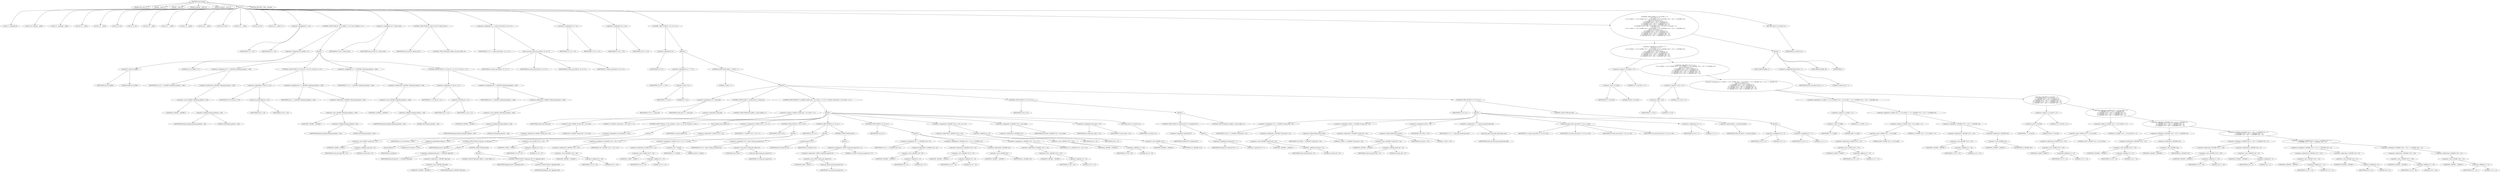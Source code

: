 digraph cache_insert {  
"1000116" [label = "(METHOD,cache_insert)" ]
"1000117" [label = "(PARAM,const char *a1)" ]
"1000118" [label = "(PARAM,__int64 a2)" ]
"1000119" [label = "(PARAM,__int64 a3)" ]
"1000120" [label = "(PARAM,unsigned __int64 a4)" ]
"1000121" [label = "(PARAM,unsigned __int16 a5)" ]
"1000122" [label = "(BLOCK,,)" ]
"1000123" [label = "(LOCAL,v7: unsigned int)" ]
"1000124" [label = "(LOCAL,v10: unsigned __int64)" ]
"1000125" [label = "(LOCAL,v11: unsigned __int64)" ]
"1000126" [label = "(LOCAL,v12: __int64)" ]
"1000127" [label = "(LOCAL,v13: __int64)" ]
"1000128" [label = "(LOCAL,v14: int)" ]
"1000129" [label = "(LOCAL,v15: int)" ]
"1000130" [label = "(LOCAL,v16: __int64)" ]
"1000131" [label = "(LOCAL,v17: __int64)" ]
"1000132" [label = "(LOCAL,v18: __int64)" ]
"1000133" [label = "(LOCAL,v19: __int64)" ]
"1000134" [label = "(LOCAL,v20: char *)" ]
"1000135" [label = "(LOCAL,v21: __int64)" ]
"1000136" [label = "(LOCAL,v23: int)" ]
"1000137" [label = "(LOCAL,v24: __int64 [ 2 ])" ]
"1000138" [label = "(<operator>.assignment,v7 = a5)" ]
"1000139" [label = "(IDENTIFIER,v7,v7 = a5)" ]
"1000140" [label = "(IDENTIFIER,a5,v7 = a5)" ]
"1000141" [label = "(CONTROL_STRUCTURE,if ( (a5 & 0x980) != 0 ),if ( (a5 & 0x980) != 0 ))" ]
"1000142" [label = "(<operator>.notEquals,(a5 & 0x980) != 0)" ]
"1000143" [label = "(<operator>.and,a5 & 0x980)" ]
"1000144" [label = "(IDENTIFIER,a5,a5 & 0x980)" ]
"1000145" [label = "(LITERAL,0x980,a5 & 0x980)" ]
"1000146" [label = "(LITERAL,0,(a5 & 0x980) != 0)" ]
"1000147" [label = "(BLOCK,,)" ]
"1000148" [label = "(<operator>.assignment,v10 = *(_QWORD *)(dnsmasq_daemon + 456))" ]
"1000149" [label = "(IDENTIFIER,v10,v10 = *(_QWORD *)(dnsmasq_daemon + 456))" ]
"1000150" [label = "(<operator>.indirection,*(_QWORD *)(dnsmasq_daemon + 456))" ]
"1000151" [label = "(<operator>.cast,(_QWORD *)(dnsmasq_daemon + 456))" ]
"1000152" [label = "(UNKNOWN,_QWORD *,_QWORD *)" ]
"1000153" [label = "(<operator>.addition,dnsmasq_daemon + 456)" ]
"1000154" [label = "(IDENTIFIER,dnsmasq_daemon,dnsmasq_daemon + 456)" ]
"1000155" [label = "(LITERAL,456,dnsmasq_daemon + 456)" ]
"1000156" [label = "(CONTROL_STRUCTURE,if ( v10 && a4 > v10 ),if ( v10 && a4 > v10 ))" ]
"1000157" [label = "(<operator>.logicalAnd,v10 && a4 > v10)" ]
"1000158" [label = "(IDENTIFIER,v10,v10 && a4 > v10)" ]
"1000159" [label = "(<operator>.greaterThan,a4 > v10)" ]
"1000160" [label = "(IDENTIFIER,a4,a4 > v10)" ]
"1000161" [label = "(IDENTIFIER,v10,a4 > v10)" ]
"1000162" [label = "(<operator>.assignment,a4 = *(_QWORD *)(dnsmasq_daemon + 456))" ]
"1000163" [label = "(IDENTIFIER,a4,a4 = *(_QWORD *)(dnsmasq_daemon + 456))" ]
"1000164" [label = "(<operator>.indirection,*(_QWORD *)(dnsmasq_daemon + 456))" ]
"1000165" [label = "(<operator>.cast,(_QWORD *)(dnsmasq_daemon + 456))" ]
"1000166" [label = "(UNKNOWN,_QWORD *,_QWORD *)" ]
"1000167" [label = "(<operator>.addition,dnsmasq_daemon + 456)" ]
"1000168" [label = "(IDENTIFIER,dnsmasq_daemon,dnsmasq_daemon + 456)" ]
"1000169" [label = "(LITERAL,456,dnsmasq_daemon + 456)" ]
"1000170" [label = "(<operator>.assignment,v11 = *(_QWORD *)(dnsmasq_daemon + 448))" ]
"1000171" [label = "(IDENTIFIER,v11,v11 = *(_QWORD *)(dnsmasq_daemon + 448))" ]
"1000172" [label = "(<operator>.indirection,*(_QWORD *)(dnsmasq_daemon + 448))" ]
"1000173" [label = "(<operator>.cast,(_QWORD *)(dnsmasq_daemon + 448))" ]
"1000174" [label = "(UNKNOWN,_QWORD *,_QWORD *)" ]
"1000175" [label = "(<operator>.addition,dnsmasq_daemon + 448)" ]
"1000176" [label = "(IDENTIFIER,dnsmasq_daemon,dnsmasq_daemon + 448)" ]
"1000177" [label = "(LITERAL,448,dnsmasq_daemon + 448)" ]
"1000178" [label = "(CONTROL_STRUCTURE,if ( v11 && a4 < v11 ),if ( v11 && a4 < v11 ))" ]
"1000179" [label = "(<operator>.logicalAnd,v11 && a4 < v11)" ]
"1000180" [label = "(IDENTIFIER,v11,v11 && a4 < v11)" ]
"1000181" [label = "(<operator>.lessThan,a4 < v11)" ]
"1000182" [label = "(IDENTIFIER,a4,a4 < v11)" ]
"1000183" [label = "(IDENTIFIER,v11,a4 < v11)" ]
"1000184" [label = "(<operator>.assignment,a4 = *(_QWORD *)(dnsmasq_daemon + 448))" ]
"1000185" [label = "(IDENTIFIER,a4,a4 = *(_QWORD *)(dnsmasq_daemon + 448))" ]
"1000186" [label = "(<operator>.indirection,*(_QWORD *)(dnsmasq_daemon + 448))" ]
"1000187" [label = "(<operator>.cast,(_QWORD *)(dnsmasq_daemon + 448))" ]
"1000188" [label = "(UNKNOWN,_QWORD *,_QWORD *)" ]
"1000189" [label = "(<operator>.addition,dnsmasq_daemon + 448)" ]
"1000190" [label = "(IDENTIFIER,dnsmasq_daemon,dnsmasq_daemon + 448)" ]
"1000191" [label = "(LITERAL,448,dnsmasq_daemon + 448)" ]
"1000192" [label = "(<operator>.assignment,v23 = insert_error)" ]
"1000193" [label = "(IDENTIFIER,v23,v23 = insert_error)" ]
"1000194" [label = "(IDENTIFIER,insert_error,v23 = insert_error)" ]
"1000195" [label = "(CONTROL_STRUCTURE,if ( insert_error ),if ( insert_error ))" ]
"1000196" [label = "(IDENTIFIER,insert_error,if ( insert_error ))" ]
"1000197" [label = "(CONTROL_STRUCTURE,goto LABEL_28;,goto LABEL_28;)" ]
"1000198" [label = "(<operator>.assignment,v12 = cache_scan_free(a1, a2, a3, v7))" ]
"1000199" [label = "(IDENTIFIER,v12,v12 = cache_scan_free(a1, a2, a3, v7))" ]
"1000200" [label = "(cache_scan_free,cache_scan_free(a1, a2, a3, v7))" ]
"1000201" [label = "(IDENTIFIER,a1,cache_scan_free(a1, a2, a3, v7))" ]
"1000202" [label = "(IDENTIFIER,a2,cache_scan_free(a1, a2, a3, v7))" ]
"1000203" [label = "(IDENTIFIER,a3,cache_scan_free(a1, a2, a3, v7))" ]
"1000204" [label = "(IDENTIFIER,v7,cache_scan_free(a1, a2, a3, v7))" ]
"1000205" [label = "(<operator>.assignment,v13 = v12)" ]
"1000206" [label = "(IDENTIFIER,v13,v13 = v12)" ]
"1000207" [label = "(IDENTIFIER,v12,v13 = v12)" ]
"1000208" [label = "(<operator>.assignment,v14 = v23)" ]
"1000209" [label = "(IDENTIFIER,v14,v14 = v23)" ]
"1000210" [label = "(IDENTIFIER,v23,v14 = v23)" ]
"1000211" [label = "(CONTROL_STRUCTURE,if ( !v12 ),if ( !v12 ))" ]
"1000212" [label = "(<operator>.logicalNot,!v12)" ]
"1000213" [label = "(IDENTIFIER,v12,!v12)" ]
"1000214" [label = "(BLOCK,,)" ]
"1000215" [label = "(<operator>.assignment,v15 = v7 & 4)" ]
"1000216" [label = "(IDENTIFIER,v15,v15 = v7 & 4)" ]
"1000217" [label = "(<operator>.and,v7 & 4)" ]
"1000218" [label = "(IDENTIFIER,v7,v7 & 4)" ]
"1000219" [label = "(LITERAL,4,v7 & 4)" ]
"1000220" [label = "(CONTROL_STRUCTURE,while ( 1 ),while ( 1 ))" ]
"1000221" [label = "(LITERAL,1,while ( 1 ))" ]
"1000222" [label = "(BLOCK,,)" ]
"1000223" [label = "(<operator>.assignment,v13 = cache_tail)" ]
"1000224" [label = "(IDENTIFIER,v13,v13 = cache_tail)" ]
"1000225" [label = "(IDENTIFIER,cache_tail,v13 = cache_tail)" ]
"1000226" [label = "(CONTROL_STRUCTURE,if ( !cache_tail ),if ( !cache_tail ))" ]
"1000227" [label = "(<operator>.logicalNot,!cache_tail)" ]
"1000228" [label = "(IDENTIFIER,cache_tail,!cache_tail)" ]
"1000229" [label = "(CONTROL_STRUCTURE,goto LABEL_27;,goto LABEL_27;)" ]
"1000230" [label = "(CONTROL_STRUCTURE,if ( (*(_WORD *)(cache_tail + 52) & 0xC) == 0 ),if ( (*(_WORD *)(cache_tail + 52) & 0xC) == 0 ))" ]
"1000231" [label = "(<operator>.equals,(*(_WORD *)(cache_tail + 52) & 0xC) == 0)" ]
"1000232" [label = "(<operator>.and,*(_WORD *)(cache_tail + 52) & 0xC)" ]
"1000233" [label = "(<operator>.indirection,*(_WORD *)(cache_tail + 52))" ]
"1000234" [label = "(<operator>.cast,(_WORD *)(cache_tail + 52))" ]
"1000235" [label = "(UNKNOWN,_WORD *,_WORD *)" ]
"1000236" [label = "(<operator>.addition,cache_tail + 52)" ]
"1000237" [label = "(IDENTIFIER,cache_tail,cache_tail + 52)" ]
"1000238" [label = "(LITERAL,52,cache_tail + 52)" ]
"1000239" [label = "(LITERAL,0xC,*(_WORD *)(cache_tail + 52) & 0xC)" ]
"1000240" [label = "(LITERAL,0,(*(_WORD *)(cache_tail + 52) & 0xC) == 0)" ]
"1000241" [label = "(BLOCK,,)" ]
"1000242" [label = "(CONTROL_STRUCTURE,if ( a1 && strlen(a1) > 0x31 ),if ( a1 && strlen(a1) > 0x31 ))" ]
"1000243" [label = "(<operator>.logicalAnd,a1 && strlen(a1) > 0x31)" ]
"1000244" [label = "(IDENTIFIER,a1,a1 && strlen(a1) > 0x31)" ]
"1000245" [label = "(<operator>.greaterThan,strlen(a1) > 0x31)" ]
"1000246" [label = "(strlen,strlen(a1))" ]
"1000247" [label = "(IDENTIFIER,a1,strlen(a1))" ]
"1000248" [label = "(LITERAL,0x31,strlen(a1) > 0x31)" ]
"1000249" [label = "(BLOCK,,)" ]
"1000250" [label = "(CONTROL_STRUCTURE,if ( big_free ),if ( big_free ))" ]
"1000251" [label = "(IDENTIFIER,big_free,if ( big_free ))" ]
"1000252" [label = "(BLOCK,,)" ]
"1000253" [label = "(<operator>.assignment,big_free = *(_QWORD *)big_free)" ]
"1000254" [label = "(IDENTIFIER,big_free,big_free = *(_QWORD *)big_free)" ]
"1000255" [label = "(<operator>.indirection,*(_QWORD *)big_free)" ]
"1000256" [label = "(<operator>.cast,(_QWORD *)big_free)" ]
"1000257" [label = "(UNKNOWN,_QWORD *,_QWORD *)" ]
"1000258" [label = "(IDENTIFIER,big_free,(_QWORD *)big_free)" ]
"1000259" [label = "(CONTROL_STRUCTURE,else,else)" ]
"1000260" [label = "(BLOCK,,)" ]
"1000261" [label = "(CONTROL_STRUCTURE,goto LABEL_27;,goto LABEL_27;)" ]
"1000262" [label = "(CONTROL_STRUCTURE,if ( bignames_left ),if ( bignames_left ))" ]
"1000263" [label = "(IDENTIFIER,bignames_left,if ( bignames_left ))" ]
"1000264" [label = "(<operator>.preDecrement,--bignames_left)" ]
"1000265" [label = "(IDENTIFIER,bignames_left,--bignames_left)" ]
"1000266" [label = "(cache_unlink,cache_unlink(v13))" ]
"1000267" [label = "(IDENTIFIER,v13,cache_unlink(v13))" ]
"1000268" [label = "(<operator>.assignment,*(_WORD *)(v13 + 52) = v7)" ]
"1000269" [label = "(<operator>.indirection,*(_WORD *)(v13 + 52))" ]
"1000270" [label = "(<operator>.cast,(_WORD *)(v13 + 52))" ]
"1000271" [label = "(UNKNOWN,_WORD *,_WORD *)" ]
"1000272" [label = "(<operator>.addition,v13 + 52)" ]
"1000273" [label = "(IDENTIFIER,v13,v13 + 52)" ]
"1000274" [label = "(LITERAL,52,v13 + 52)" ]
"1000275" [label = "(IDENTIFIER,v7,*(_WORD *)(v13 + 52) = v7)" ]
"1000276" [label = "(CONTROL_STRUCTURE,if ( v19 ),if ( v19 ))" ]
"1000277" [label = "(IDENTIFIER,v19,if ( v19 ))" ]
"1000278" [label = "(BLOCK,,)" ]
"1000279" [label = "(<operator>.assignment,*(_QWORD *)(v13 + 56) = v19)" ]
"1000280" [label = "(<operator>.indirection,*(_QWORD *)(v13 + 56))" ]
"1000281" [label = "(<operator>.cast,(_QWORD *)(v13 + 56))" ]
"1000282" [label = "(UNKNOWN,_QWORD *,_QWORD *)" ]
"1000283" [label = "(<operator>.addition,v13 + 56)" ]
"1000284" [label = "(IDENTIFIER,v13,v13 + 56)" ]
"1000285" [label = "(LITERAL,56,v13 + 56)" ]
"1000286" [label = "(IDENTIFIER,v19,*(_QWORD *)(v13 + 56) = v19)" ]
"1000287" [label = "(<operator>.assignment,*(_WORD *)(v13 + 52) = v7 | 0x200)" ]
"1000288" [label = "(<operator>.indirection,*(_WORD *)(v13 + 52))" ]
"1000289" [label = "(<operator>.cast,(_WORD *)(v13 + 52))" ]
"1000290" [label = "(UNKNOWN,_WORD *,_WORD *)" ]
"1000291" [label = "(<operator>.addition,v13 + 52)" ]
"1000292" [label = "(IDENTIFIER,v13,v13 + 52)" ]
"1000293" [label = "(LITERAL,52,v13 + 52)" ]
"1000294" [label = "(<operator>.or,v7 | 0x200)" ]
"1000295" [label = "(IDENTIFIER,v7,v7 | 0x200)" ]
"1000296" [label = "(LITERAL,0x200,v7 | 0x200)" ]
"1000297" [label = "(CONTROL_STRUCTURE,if ( a1 ),if ( a1 ))" ]
"1000298" [label = "(IDENTIFIER,a1,if ( a1 ))" ]
"1000299" [label = "(BLOCK,,)" ]
"1000300" [label = "(<operator>.assignment,v20 = (char *)cache_get_name(v13))" ]
"1000301" [label = "(IDENTIFIER,v20,v20 = (char *)cache_get_name(v13))" ]
"1000302" [label = "(<operator>.cast,(char *)cache_get_name(v13))" ]
"1000303" [label = "(UNKNOWN,char *,char *)" ]
"1000304" [label = "(cache_get_name,cache_get_name(v13))" ]
"1000305" [label = "(IDENTIFIER,v13,cache_get_name(v13))" ]
"1000306" [label = "(strcpy,strcpy(v20, a1))" ]
"1000307" [label = "(IDENTIFIER,v20,strcpy(v20, a1))" ]
"1000308" [label = "(IDENTIFIER,a1,strcpy(v20, a1))" ]
"1000309" [label = "(CONTROL_STRUCTURE,else,else)" ]
"1000310" [label = "(BLOCK,,)" ]
"1000311" [label = "(<operator>.assignment,*(_BYTE *)cache_get_name(v13) = 0)" ]
"1000312" [label = "(<operator>.indirection,*(_BYTE *)cache_get_name(v13))" ]
"1000313" [label = "(<operator>.cast,(_BYTE *)cache_get_name(v13))" ]
"1000314" [label = "(UNKNOWN,_BYTE *,_BYTE *)" ]
"1000315" [label = "(cache_get_name,cache_get_name(v13))" ]
"1000316" [label = "(IDENTIFIER,v13,cache_get_name(v13))" ]
"1000317" [label = "(LITERAL,0,*(_BYTE *)cache_get_name(v13) = 0)" ]
"1000318" [label = "(CONTROL_STRUCTURE,if ( a2 ),if ( a2 ))" ]
"1000319" [label = "(IDENTIFIER,a2,if ( a2 ))" ]
"1000320" [label = "(BLOCK,,)" ]
"1000321" [label = "(<operator>.assignment,v21 = *(_QWORD *)(a2 + 8))" ]
"1000322" [label = "(IDENTIFIER,v21,v21 = *(_QWORD *)(a2 + 8))" ]
"1000323" [label = "(<operator>.indirection,*(_QWORD *)(a2 + 8))" ]
"1000324" [label = "(<operator>.cast,(_QWORD *)(a2 + 8))" ]
"1000325" [label = "(UNKNOWN,_QWORD *,_QWORD *)" ]
"1000326" [label = "(<operator>.addition,a2 + 8)" ]
"1000327" [label = "(IDENTIFIER,a2,a2 + 8)" ]
"1000328" [label = "(LITERAL,8,a2 + 8)" ]
"1000329" [label = "(<operator>.assignment,*(_QWORD *)(v13 + 24) = *(_QWORD *)a2)" ]
"1000330" [label = "(<operator>.indirection,*(_QWORD *)(v13 + 24))" ]
"1000331" [label = "(<operator>.cast,(_QWORD *)(v13 + 24))" ]
"1000332" [label = "(UNKNOWN,_QWORD *,_QWORD *)" ]
"1000333" [label = "(<operator>.addition,v13 + 24)" ]
"1000334" [label = "(IDENTIFIER,v13,v13 + 24)" ]
"1000335" [label = "(LITERAL,24,v13 + 24)" ]
"1000336" [label = "(<operator>.indirection,*(_QWORD *)a2)" ]
"1000337" [label = "(<operator>.cast,(_QWORD *)a2)" ]
"1000338" [label = "(UNKNOWN,_QWORD *,_QWORD *)" ]
"1000339" [label = "(IDENTIFIER,a2,(_QWORD *)a2)" ]
"1000340" [label = "(<operator>.assignment,*(_QWORD *)(v13 + 32) = v21)" ]
"1000341" [label = "(<operator>.indirection,*(_QWORD *)(v13 + 32))" ]
"1000342" [label = "(<operator>.cast,(_QWORD *)(v13 + 32))" ]
"1000343" [label = "(UNKNOWN,_QWORD *,_QWORD *)" ]
"1000344" [label = "(<operator>.addition,v13 + 32)" ]
"1000345" [label = "(IDENTIFIER,v13,v13 + 32)" ]
"1000346" [label = "(LITERAL,32,v13 + 32)" ]
"1000347" [label = "(IDENTIFIER,v21,*(_QWORD *)(v13 + 32) = v21)" ]
"1000348" [label = "(<operator>.assignment,*(_QWORD *)(v13 + 40) = a4 + a3)" ]
"1000349" [label = "(<operator>.indirection,*(_QWORD *)(v13 + 40))" ]
"1000350" [label = "(<operator>.cast,(_QWORD *)(v13 + 40))" ]
"1000351" [label = "(UNKNOWN,_QWORD *,_QWORD *)" ]
"1000352" [label = "(<operator>.addition,v13 + 40)" ]
"1000353" [label = "(IDENTIFIER,v13,v13 + 40)" ]
"1000354" [label = "(LITERAL,40,v13 + 40)" ]
"1000355" [label = "(<operator>.addition,a4 + a3)" ]
"1000356" [label = "(IDENTIFIER,a4,a4 + a3)" ]
"1000357" [label = "(IDENTIFIER,a3,a4 + a3)" ]
"1000358" [label = "(<operator>.assignment,*(_QWORD *)v13 = new_chain)" ]
"1000359" [label = "(<operator>.indirection,*(_QWORD *)v13)" ]
"1000360" [label = "(<operator>.cast,(_QWORD *)v13)" ]
"1000361" [label = "(UNKNOWN,_QWORD *,_QWORD *)" ]
"1000362" [label = "(IDENTIFIER,v13,(_QWORD *)v13)" ]
"1000363" [label = "(IDENTIFIER,new_chain,*(_QWORD *)v13 = new_chain)" ]
"1000364" [label = "(<operator>.assignment,new_chain = v13)" ]
"1000365" [label = "(IDENTIFIER,new_chain,new_chain = v13)" ]
"1000366" [label = "(IDENTIFIER,v13,new_chain = v13)" ]
"1000367" [label = "(RETURN,return v13;,return v13;)" ]
"1000368" [label = "(IDENTIFIER,v13,return v13;)" ]
"1000369" [label = "(CONTROL_STRUCTURE,if ( v14 ),if ( v14 ))" ]
"1000370" [label = "(IDENTIFIER,v14,if ( v14 ))" ]
"1000371" [label = "(BLOCK,,)" ]
"1000372" [label = "(CONTROL_STRUCTURE,if ( !warned_9787 ),if ( !warned_9787 ))" ]
"1000373" [label = "(<operator>.logicalNot,!warned_9787)" ]
"1000374" [label = "(IDENTIFIER,warned_9787,!warned_9787)" ]
"1000375" [label = "(BLOCK,,)" ]
"1000376" [label = "(<operator>.assignment,warned_9787 = 1)" ]
"1000377" [label = "(IDENTIFIER,warned_9787,warned_9787 = 1)" ]
"1000378" [label = "(LITERAL,1,warned_9787 = 1)" ]
"1000379" [label = "(CONTROL_STRUCTURE,goto LABEL_27;,goto LABEL_27;)" ]
"1000380" [label = "(CONTROL_STRUCTURE,if ( v15 ),if ( v15 ))" ]
"1000381" [label = "(IDENTIFIER,v15,if ( v15 ))" ]
"1000382" [label = "(BLOCK,,)" ]
"1000383" [label = "(<operator>.assignment,v16 = *(_QWORD *)(cache_tail + 32))" ]
"1000384" [label = "(IDENTIFIER,v16,v16 = *(_QWORD *)(cache_tail + 32))" ]
"1000385" [label = "(<operator>.indirection,*(_QWORD *)(cache_tail + 32))" ]
"1000386" [label = "(<operator>.cast,(_QWORD *)(cache_tail + 32))" ]
"1000387" [label = "(UNKNOWN,_QWORD *,_QWORD *)" ]
"1000388" [label = "(<operator>.addition,cache_tail + 32)" ]
"1000389" [label = "(IDENTIFIER,cache_tail,cache_tail + 32)" ]
"1000390" [label = "(LITERAL,32,cache_tail + 32)" ]
"1000391" [label = "(<operator>.assignment,v24[0] = *(_QWORD *)(cache_tail + 24))" ]
"1000392" [label = "(<operator>.indirectIndexAccess,v24[0])" ]
"1000393" [label = "(IDENTIFIER,v24,v24[0] = *(_QWORD *)(cache_tail + 24))" ]
"1000394" [label = "(LITERAL,0,v24[0] = *(_QWORD *)(cache_tail + 24))" ]
"1000395" [label = "(<operator>.indirection,*(_QWORD *)(cache_tail + 24))" ]
"1000396" [label = "(<operator>.cast,(_QWORD *)(cache_tail + 24))" ]
"1000397" [label = "(UNKNOWN,_QWORD *,_QWORD *)" ]
"1000398" [label = "(<operator>.addition,cache_tail + 24)" ]
"1000399" [label = "(IDENTIFIER,cache_tail,cache_tail + 24)" ]
"1000400" [label = "(LITERAL,24,cache_tail + 24)" ]
"1000401" [label = "(<operator>.assignment,v24[1] = v16)" ]
"1000402" [label = "(<operator>.indirectIndexAccess,v24[1])" ]
"1000403" [label = "(IDENTIFIER,v24,v24[1] = v16)" ]
"1000404" [label = "(LITERAL,1,v24[1] = v16)" ]
"1000405" [label = "(IDENTIFIER,v16,v24[1] = v16)" ]
"1000406" [label = "(<operator>.assignment,v17 = cache_get_name(cache_tail))" ]
"1000407" [label = "(IDENTIFIER,v17,v17 = cache_get_name(cache_tail))" ]
"1000408" [label = "(cache_get_name,cache_get_name(cache_tail))" ]
"1000409" [label = "(IDENTIFIER,cache_tail,cache_get_name(cache_tail))" ]
"1000410" [label = "(cache_scan_free,cache_scan_free(v17, v24, a3, v18))" ]
"1000411" [label = "(IDENTIFIER,v17,cache_scan_free(v17, v24, a3, v18))" ]
"1000412" [label = "(IDENTIFIER,v24,cache_scan_free(v17, v24, a3, v18))" ]
"1000413" [label = "(IDENTIFIER,a3,cache_scan_free(v17, v24, a3, v18))" ]
"1000414" [label = "(IDENTIFIER,v18,cache_scan_free(v17, v24, a3, v18))" ]
"1000415" [label = "(<operator>.assignment,v14 = 1)" ]
"1000416" [label = "(IDENTIFIER,v14,v14 = 1)" ]
"1000417" [label = "(LITERAL,1,v14 = 1)" ]
"1000418" [label = "(<operator>.preIncrement,++cache_live_freed)" ]
"1000419" [label = "(IDENTIFIER,cache_live_freed,++cache_live_freed)" ]
"1000420" [label = "(CONTROL_STRUCTURE,else,else)" ]
"1000421" [label = "(BLOCK,,)" ]
"1000422" [label = "(<operator>.assignment,v14 = 0)" ]
"1000423" [label = "(IDENTIFIER,v14,v14 = 0)" ]
"1000424" [label = "(LITERAL,0,v14 = 0)" ]
"1000425" [label = "(<operator>.assignment,v15 = 1)" ]
"1000426" [label = "(IDENTIFIER,v15,v15 = 1)" ]
"1000427" [label = "(LITERAL,1,v15 = 1)" ]
"1000428" [label = "(CONTROL_STRUCTURE,if ( (v7 & 0x180) == 0\n    || (v7 & 8) == 0\n    || ((v7 & 0x80) == 0 || (*(_WORD *)(v12 + 52) & 0x80) == 0 || *(_DWORD *)(v12 + 24) != *(_DWORD *)a2)\n    && ((v7 & 0x100) == 0\n     || (*(_WORD *)(v12 + 52) & 0x100) == 0\n     || *(_DWORD *)(v12 + 24) != *(_DWORD *)a2\n     || *(_DWORD *)(v12 + 28) != *(_DWORD *)(a2 + 4)\n     || *(_DWORD *)(v12 + 32) != *(_DWORD *)(a2 + 8)\n     || *(_DWORD *)(v12 + 36) != *(_DWORD *)(a2 + 12)) ),if ( (v7 & 0x180) == 0\n    || (v7 & 8) == 0\n    || ((v7 & 0x80) == 0 || (*(_WORD *)(v12 + 52) & 0x80) == 0 || *(_DWORD *)(v12 + 24) != *(_DWORD *)a2)\n    && ((v7 & 0x100) == 0\n     || (*(_WORD *)(v12 + 52) & 0x100) == 0\n     || *(_DWORD *)(v12 + 24) != *(_DWORD *)a2\n     || *(_DWORD *)(v12 + 28) != *(_DWORD *)(a2 + 4)\n     || *(_DWORD *)(v12 + 32) != *(_DWORD *)(a2 + 8)\n     || *(_DWORD *)(v12 + 36) != *(_DWORD *)(a2 + 12)) ))" ]
"1000429" [label = "(<operator>.logicalOr,(v7 & 0x180) == 0\n    || (v7 & 8) == 0\n    || ((v7 & 0x80) == 0 || (*(_WORD *)(v12 + 52) & 0x80) == 0 || *(_DWORD *)(v12 + 24) != *(_DWORD *)a2)\n    && ((v7 & 0x100) == 0\n     || (*(_WORD *)(v12 + 52) & 0x100) == 0\n     || *(_DWORD *)(v12 + 24) != *(_DWORD *)a2\n     || *(_DWORD *)(v12 + 28) != *(_DWORD *)(a2 + 4)\n     || *(_DWORD *)(v12 + 32) != *(_DWORD *)(a2 + 8)\n     || *(_DWORD *)(v12 + 36) != *(_DWORD *)(a2 + 12)))" ]
"1000430" [label = "(<operator>.equals,(v7 & 0x180) == 0)" ]
"1000431" [label = "(<operator>.and,v7 & 0x180)" ]
"1000432" [label = "(IDENTIFIER,v7,v7 & 0x180)" ]
"1000433" [label = "(LITERAL,0x180,v7 & 0x180)" ]
"1000434" [label = "(LITERAL,0,(v7 & 0x180) == 0)" ]
"1000435" [label = "(<operator>.logicalOr,(v7 & 8) == 0\n    || ((v7 & 0x80) == 0 || (*(_WORD *)(v12 + 52) & 0x80) == 0 || *(_DWORD *)(v12 + 24) != *(_DWORD *)a2)\n    && ((v7 & 0x100) == 0\n     || (*(_WORD *)(v12 + 52) & 0x100) == 0\n     || *(_DWORD *)(v12 + 24) != *(_DWORD *)a2\n     || *(_DWORD *)(v12 + 28) != *(_DWORD *)(a2 + 4)\n     || *(_DWORD *)(v12 + 32) != *(_DWORD *)(a2 + 8)\n     || *(_DWORD *)(v12 + 36) != *(_DWORD *)(a2 + 12)))" ]
"1000436" [label = "(<operator>.equals,(v7 & 8) == 0)" ]
"1000437" [label = "(<operator>.and,v7 & 8)" ]
"1000438" [label = "(IDENTIFIER,v7,v7 & 8)" ]
"1000439" [label = "(LITERAL,8,v7 & 8)" ]
"1000440" [label = "(LITERAL,0,(v7 & 8) == 0)" ]
"1000441" [label = "(<operator>.logicalAnd,((v7 & 0x80) == 0 || (*(_WORD *)(v12 + 52) & 0x80) == 0 || *(_DWORD *)(v12 + 24) != *(_DWORD *)a2)\n    && ((v7 & 0x100) == 0\n     || (*(_WORD *)(v12 + 52) & 0x100) == 0\n     || *(_DWORD *)(v12 + 24) != *(_DWORD *)a2\n     || *(_DWORD *)(v12 + 28) != *(_DWORD *)(a2 + 4)\n     || *(_DWORD *)(v12 + 32) != *(_DWORD *)(a2 + 8)\n     || *(_DWORD *)(v12 + 36) != *(_DWORD *)(a2 + 12)))" ]
"1000442" [label = "(<operator>.logicalOr,(v7 & 0x80) == 0 || (*(_WORD *)(v12 + 52) & 0x80) == 0 || *(_DWORD *)(v12 + 24) != *(_DWORD *)a2)" ]
"1000443" [label = "(<operator>.equals,(v7 & 0x80) == 0)" ]
"1000444" [label = "(<operator>.and,v7 & 0x80)" ]
"1000445" [label = "(IDENTIFIER,v7,v7 & 0x80)" ]
"1000446" [label = "(LITERAL,0x80,v7 & 0x80)" ]
"1000447" [label = "(LITERAL,0,(v7 & 0x80) == 0)" ]
"1000448" [label = "(<operator>.logicalOr,(*(_WORD *)(v12 + 52) & 0x80) == 0 || *(_DWORD *)(v12 + 24) != *(_DWORD *)a2)" ]
"1000449" [label = "(<operator>.equals,(*(_WORD *)(v12 + 52) & 0x80) == 0)" ]
"1000450" [label = "(<operator>.and,*(_WORD *)(v12 + 52) & 0x80)" ]
"1000451" [label = "(<operator>.indirection,*(_WORD *)(v12 + 52))" ]
"1000452" [label = "(<operator>.cast,(_WORD *)(v12 + 52))" ]
"1000453" [label = "(UNKNOWN,_WORD *,_WORD *)" ]
"1000454" [label = "(<operator>.addition,v12 + 52)" ]
"1000455" [label = "(IDENTIFIER,v12,v12 + 52)" ]
"1000456" [label = "(LITERAL,52,v12 + 52)" ]
"1000457" [label = "(LITERAL,0x80,*(_WORD *)(v12 + 52) & 0x80)" ]
"1000458" [label = "(LITERAL,0,(*(_WORD *)(v12 + 52) & 0x80) == 0)" ]
"1000459" [label = "(<operator>.notEquals,*(_DWORD *)(v12 + 24) != *(_DWORD *)a2)" ]
"1000460" [label = "(<operator>.indirection,*(_DWORD *)(v12 + 24))" ]
"1000461" [label = "(<operator>.cast,(_DWORD *)(v12 + 24))" ]
"1000462" [label = "(UNKNOWN,_DWORD *,_DWORD *)" ]
"1000463" [label = "(<operator>.addition,v12 + 24)" ]
"1000464" [label = "(IDENTIFIER,v12,v12 + 24)" ]
"1000465" [label = "(LITERAL,24,v12 + 24)" ]
"1000466" [label = "(<operator>.indirection,*(_DWORD *)a2)" ]
"1000467" [label = "(<operator>.cast,(_DWORD *)a2)" ]
"1000468" [label = "(UNKNOWN,_DWORD *,_DWORD *)" ]
"1000469" [label = "(IDENTIFIER,a2,(_DWORD *)a2)" ]
"1000470" [label = "(<operator>.logicalOr,(v7 & 0x100) == 0\n     || (*(_WORD *)(v12 + 52) & 0x100) == 0\n     || *(_DWORD *)(v12 + 24) != *(_DWORD *)a2\n     || *(_DWORD *)(v12 + 28) != *(_DWORD *)(a2 + 4)\n     || *(_DWORD *)(v12 + 32) != *(_DWORD *)(a2 + 8)\n     || *(_DWORD *)(v12 + 36) != *(_DWORD *)(a2 + 12))" ]
"1000471" [label = "(<operator>.equals,(v7 & 0x100) == 0)" ]
"1000472" [label = "(<operator>.and,v7 & 0x100)" ]
"1000473" [label = "(IDENTIFIER,v7,v7 & 0x100)" ]
"1000474" [label = "(LITERAL,0x100,v7 & 0x100)" ]
"1000475" [label = "(LITERAL,0,(v7 & 0x100) == 0)" ]
"1000476" [label = "(<operator>.logicalOr,(*(_WORD *)(v12 + 52) & 0x100) == 0\n     || *(_DWORD *)(v12 + 24) != *(_DWORD *)a2\n     || *(_DWORD *)(v12 + 28) != *(_DWORD *)(a2 + 4)\n     || *(_DWORD *)(v12 + 32) != *(_DWORD *)(a2 + 8)\n     || *(_DWORD *)(v12 + 36) != *(_DWORD *)(a2 + 12))" ]
"1000477" [label = "(<operator>.equals,(*(_WORD *)(v12 + 52) & 0x100) == 0)" ]
"1000478" [label = "(<operator>.and,*(_WORD *)(v12 + 52) & 0x100)" ]
"1000479" [label = "(<operator>.indirection,*(_WORD *)(v12 + 52))" ]
"1000480" [label = "(<operator>.cast,(_WORD *)(v12 + 52))" ]
"1000481" [label = "(UNKNOWN,_WORD *,_WORD *)" ]
"1000482" [label = "(<operator>.addition,v12 + 52)" ]
"1000483" [label = "(IDENTIFIER,v12,v12 + 52)" ]
"1000484" [label = "(LITERAL,52,v12 + 52)" ]
"1000485" [label = "(LITERAL,0x100,*(_WORD *)(v12 + 52) & 0x100)" ]
"1000486" [label = "(LITERAL,0,(*(_WORD *)(v12 + 52) & 0x100) == 0)" ]
"1000487" [label = "(<operator>.logicalOr,*(_DWORD *)(v12 + 24) != *(_DWORD *)a2\n     || *(_DWORD *)(v12 + 28) != *(_DWORD *)(a2 + 4)\n     || *(_DWORD *)(v12 + 32) != *(_DWORD *)(a2 + 8)\n     || *(_DWORD *)(v12 + 36) != *(_DWORD *)(a2 + 12))" ]
"1000488" [label = "(<operator>.notEquals,*(_DWORD *)(v12 + 24) != *(_DWORD *)a2)" ]
"1000489" [label = "(<operator>.indirection,*(_DWORD *)(v12 + 24))" ]
"1000490" [label = "(<operator>.cast,(_DWORD *)(v12 + 24))" ]
"1000491" [label = "(UNKNOWN,_DWORD *,_DWORD *)" ]
"1000492" [label = "(<operator>.addition,v12 + 24)" ]
"1000493" [label = "(IDENTIFIER,v12,v12 + 24)" ]
"1000494" [label = "(LITERAL,24,v12 + 24)" ]
"1000495" [label = "(<operator>.indirection,*(_DWORD *)a2)" ]
"1000496" [label = "(<operator>.cast,(_DWORD *)a2)" ]
"1000497" [label = "(UNKNOWN,_DWORD *,_DWORD *)" ]
"1000498" [label = "(IDENTIFIER,a2,(_DWORD *)a2)" ]
"1000499" [label = "(<operator>.logicalOr,*(_DWORD *)(v12 + 28) != *(_DWORD *)(a2 + 4)\n     || *(_DWORD *)(v12 + 32) != *(_DWORD *)(a2 + 8)\n     || *(_DWORD *)(v12 + 36) != *(_DWORD *)(a2 + 12))" ]
"1000500" [label = "(<operator>.notEquals,*(_DWORD *)(v12 + 28) != *(_DWORD *)(a2 + 4))" ]
"1000501" [label = "(<operator>.indirection,*(_DWORD *)(v12 + 28))" ]
"1000502" [label = "(<operator>.cast,(_DWORD *)(v12 + 28))" ]
"1000503" [label = "(UNKNOWN,_DWORD *,_DWORD *)" ]
"1000504" [label = "(<operator>.addition,v12 + 28)" ]
"1000505" [label = "(IDENTIFIER,v12,v12 + 28)" ]
"1000506" [label = "(LITERAL,28,v12 + 28)" ]
"1000507" [label = "(<operator>.indirection,*(_DWORD *)(a2 + 4))" ]
"1000508" [label = "(<operator>.cast,(_DWORD *)(a2 + 4))" ]
"1000509" [label = "(UNKNOWN,_DWORD *,_DWORD *)" ]
"1000510" [label = "(<operator>.addition,a2 + 4)" ]
"1000511" [label = "(IDENTIFIER,a2,a2 + 4)" ]
"1000512" [label = "(LITERAL,4,a2 + 4)" ]
"1000513" [label = "(<operator>.logicalOr,*(_DWORD *)(v12 + 32) != *(_DWORD *)(a2 + 8)\n     || *(_DWORD *)(v12 + 36) != *(_DWORD *)(a2 + 12))" ]
"1000514" [label = "(<operator>.notEquals,*(_DWORD *)(v12 + 32) != *(_DWORD *)(a2 + 8))" ]
"1000515" [label = "(<operator>.indirection,*(_DWORD *)(v12 + 32))" ]
"1000516" [label = "(<operator>.cast,(_DWORD *)(v12 + 32))" ]
"1000517" [label = "(UNKNOWN,_DWORD *,_DWORD *)" ]
"1000518" [label = "(<operator>.addition,v12 + 32)" ]
"1000519" [label = "(IDENTIFIER,v12,v12 + 32)" ]
"1000520" [label = "(LITERAL,32,v12 + 32)" ]
"1000521" [label = "(<operator>.indirection,*(_DWORD *)(a2 + 8))" ]
"1000522" [label = "(<operator>.cast,(_DWORD *)(a2 + 8))" ]
"1000523" [label = "(UNKNOWN,_DWORD *,_DWORD *)" ]
"1000524" [label = "(<operator>.addition,a2 + 8)" ]
"1000525" [label = "(IDENTIFIER,a2,a2 + 8)" ]
"1000526" [label = "(LITERAL,8,a2 + 8)" ]
"1000527" [label = "(<operator>.notEquals,*(_DWORD *)(v12 + 36) != *(_DWORD *)(a2 + 12))" ]
"1000528" [label = "(<operator>.indirection,*(_DWORD *)(v12 + 36))" ]
"1000529" [label = "(<operator>.cast,(_DWORD *)(v12 + 36))" ]
"1000530" [label = "(UNKNOWN,_DWORD *,_DWORD *)" ]
"1000531" [label = "(<operator>.addition,v12 + 36)" ]
"1000532" [label = "(IDENTIFIER,v12,v12 + 36)" ]
"1000533" [label = "(LITERAL,36,v12 + 36)" ]
"1000534" [label = "(<operator>.indirection,*(_DWORD *)(a2 + 12))" ]
"1000535" [label = "(<operator>.cast,(_DWORD *)(a2 + 12))" ]
"1000536" [label = "(UNKNOWN,_DWORD *,_DWORD *)" ]
"1000537" [label = "(<operator>.addition,a2 + 12)" ]
"1000538" [label = "(IDENTIFIER,a2,a2 + 12)" ]
"1000539" [label = "(LITERAL,12,a2 + 12)" ]
"1000540" [label = "(BLOCK,,)" ]
"1000541" [label = "(JUMP_TARGET,LABEL_27)" ]
"1000542" [label = "(<operator>.assignment,insert_error = 1)" ]
"1000543" [label = "(IDENTIFIER,insert_error,insert_error = 1)" ]
"1000544" [label = "(LITERAL,1,insert_error = 1)" ]
"1000545" [label = "(JUMP_TARGET,LABEL_28)" ]
"1000546" [label = "(IDENTIFIER,L,)" ]
"1000547" [label = "(RETURN,return v13;,return v13;)" ]
"1000548" [label = "(IDENTIFIER,v13,return v13;)" ]
"1000549" [label = "(METHOD_RETURN,__int64 __fastcall)" ]
  "1000116" -> "1000117" 
  "1000116" -> "1000118" 
  "1000116" -> "1000119" 
  "1000116" -> "1000120" 
  "1000116" -> "1000121" 
  "1000116" -> "1000122" 
  "1000116" -> "1000549" 
  "1000122" -> "1000123" 
  "1000122" -> "1000124" 
  "1000122" -> "1000125" 
  "1000122" -> "1000126" 
  "1000122" -> "1000127" 
  "1000122" -> "1000128" 
  "1000122" -> "1000129" 
  "1000122" -> "1000130" 
  "1000122" -> "1000131" 
  "1000122" -> "1000132" 
  "1000122" -> "1000133" 
  "1000122" -> "1000134" 
  "1000122" -> "1000135" 
  "1000122" -> "1000136" 
  "1000122" -> "1000137" 
  "1000122" -> "1000138" 
  "1000122" -> "1000141" 
  "1000122" -> "1000192" 
  "1000122" -> "1000195" 
  "1000122" -> "1000198" 
  "1000122" -> "1000205" 
  "1000122" -> "1000208" 
  "1000122" -> "1000211" 
  "1000122" -> "1000428" 
  "1000122" -> "1000547" 
  "1000138" -> "1000139" 
  "1000138" -> "1000140" 
  "1000141" -> "1000142" 
  "1000141" -> "1000147" 
  "1000142" -> "1000143" 
  "1000142" -> "1000146" 
  "1000143" -> "1000144" 
  "1000143" -> "1000145" 
  "1000147" -> "1000148" 
  "1000147" -> "1000156" 
  "1000147" -> "1000170" 
  "1000147" -> "1000178" 
  "1000148" -> "1000149" 
  "1000148" -> "1000150" 
  "1000150" -> "1000151" 
  "1000151" -> "1000152" 
  "1000151" -> "1000153" 
  "1000153" -> "1000154" 
  "1000153" -> "1000155" 
  "1000156" -> "1000157" 
  "1000156" -> "1000162" 
  "1000157" -> "1000158" 
  "1000157" -> "1000159" 
  "1000159" -> "1000160" 
  "1000159" -> "1000161" 
  "1000162" -> "1000163" 
  "1000162" -> "1000164" 
  "1000164" -> "1000165" 
  "1000165" -> "1000166" 
  "1000165" -> "1000167" 
  "1000167" -> "1000168" 
  "1000167" -> "1000169" 
  "1000170" -> "1000171" 
  "1000170" -> "1000172" 
  "1000172" -> "1000173" 
  "1000173" -> "1000174" 
  "1000173" -> "1000175" 
  "1000175" -> "1000176" 
  "1000175" -> "1000177" 
  "1000178" -> "1000179" 
  "1000178" -> "1000184" 
  "1000179" -> "1000180" 
  "1000179" -> "1000181" 
  "1000181" -> "1000182" 
  "1000181" -> "1000183" 
  "1000184" -> "1000185" 
  "1000184" -> "1000186" 
  "1000186" -> "1000187" 
  "1000187" -> "1000188" 
  "1000187" -> "1000189" 
  "1000189" -> "1000190" 
  "1000189" -> "1000191" 
  "1000192" -> "1000193" 
  "1000192" -> "1000194" 
  "1000195" -> "1000196" 
  "1000195" -> "1000197" 
  "1000198" -> "1000199" 
  "1000198" -> "1000200" 
  "1000200" -> "1000201" 
  "1000200" -> "1000202" 
  "1000200" -> "1000203" 
  "1000200" -> "1000204" 
  "1000205" -> "1000206" 
  "1000205" -> "1000207" 
  "1000208" -> "1000209" 
  "1000208" -> "1000210" 
  "1000211" -> "1000212" 
  "1000211" -> "1000214" 
  "1000212" -> "1000213" 
  "1000214" -> "1000215" 
  "1000214" -> "1000220" 
  "1000215" -> "1000216" 
  "1000215" -> "1000217" 
  "1000217" -> "1000218" 
  "1000217" -> "1000219" 
  "1000220" -> "1000221" 
  "1000220" -> "1000222" 
  "1000222" -> "1000223" 
  "1000222" -> "1000226" 
  "1000222" -> "1000230" 
  "1000222" -> "1000369" 
  "1000222" -> "1000380" 
  "1000223" -> "1000224" 
  "1000223" -> "1000225" 
  "1000226" -> "1000227" 
  "1000226" -> "1000229" 
  "1000227" -> "1000228" 
  "1000230" -> "1000231" 
  "1000230" -> "1000241" 
  "1000231" -> "1000232" 
  "1000231" -> "1000240" 
  "1000232" -> "1000233" 
  "1000232" -> "1000239" 
  "1000233" -> "1000234" 
  "1000234" -> "1000235" 
  "1000234" -> "1000236" 
  "1000236" -> "1000237" 
  "1000236" -> "1000238" 
  "1000241" -> "1000242" 
  "1000241" -> "1000266" 
  "1000241" -> "1000268" 
  "1000241" -> "1000276" 
  "1000241" -> "1000297" 
  "1000241" -> "1000318" 
  "1000241" -> "1000348" 
  "1000241" -> "1000358" 
  "1000241" -> "1000364" 
  "1000241" -> "1000367" 
  "1000242" -> "1000243" 
  "1000242" -> "1000249" 
  "1000243" -> "1000244" 
  "1000243" -> "1000245" 
  "1000245" -> "1000246" 
  "1000245" -> "1000248" 
  "1000246" -> "1000247" 
  "1000249" -> "1000250" 
  "1000250" -> "1000251" 
  "1000250" -> "1000252" 
  "1000250" -> "1000259" 
  "1000252" -> "1000253" 
  "1000253" -> "1000254" 
  "1000253" -> "1000255" 
  "1000255" -> "1000256" 
  "1000256" -> "1000257" 
  "1000256" -> "1000258" 
  "1000259" -> "1000260" 
  "1000260" -> "1000261" 
  "1000260" -> "1000262" 
  "1000262" -> "1000263" 
  "1000262" -> "1000264" 
  "1000264" -> "1000265" 
  "1000266" -> "1000267" 
  "1000268" -> "1000269" 
  "1000268" -> "1000275" 
  "1000269" -> "1000270" 
  "1000270" -> "1000271" 
  "1000270" -> "1000272" 
  "1000272" -> "1000273" 
  "1000272" -> "1000274" 
  "1000276" -> "1000277" 
  "1000276" -> "1000278" 
  "1000278" -> "1000279" 
  "1000278" -> "1000287" 
  "1000279" -> "1000280" 
  "1000279" -> "1000286" 
  "1000280" -> "1000281" 
  "1000281" -> "1000282" 
  "1000281" -> "1000283" 
  "1000283" -> "1000284" 
  "1000283" -> "1000285" 
  "1000287" -> "1000288" 
  "1000287" -> "1000294" 
  "1000288" -> "1000289" 
  "1000289" -> "1000290" 
  "1000289" -> "1000291" 
  "1000291" -> "1000292" 
  "1000291" -> "1000293" 
  "1000294" -> "1000295" 
  "1000294" -> "1000296" 
  "1000297" -> "1000298" 
  "1000297" -> "1000299" 
  "1000297" -> "1000309" 
  "1000299" -> "1000300" 
  "1000299" -> "1000306" 
  "1000300" -> "1000301" 
  "1000300" -> "1000302" 
  "1000302" -> "1000303" 
  "1000302" -> "1000304" 
  "1000304" -> "1000305" 
  "1000306" -> "1000307" 
  "1000306" -> "1000308" 
  "1000309" -> "1000310" 
  "1000310" -> "1000311" 
  "1000311" -> "1000312" 
  "1000311" -> "1000317" 
  "1000312" -> "1000313" 
  "1000313" -> "1000314" 
  "1000313" -> "1000315" 
  "1000315" -> "1000316" 
  "1000318" -> "1000319" 
  "1000318" -> "1000320" 
  "1000320" -> "1000321" 
  "1000320" -> "1000329" 
  "1000320" -> "1000340" 
  "1000321" -> "1000322" 
  "1000321" -> "1000323" 
  "1000323" -> "1000324" 
  "1000324" -> "1000325" 
  "1000324" -> "1000326" 
  "1000326" -> "1000327" 
  "1000326" -> "1000328" 
  "1000329" -> "1000330" 
  "1000329" -> "1000336" 
  "1000330" -> "1000331" 
  "1000331" -> "1000332" 
  "1000331" -> "1000333" 
  "1000333" -> "1000334" 
  "1000333" -> "1000335" 
  "1000336" -> "1000337" 
  "1000337" -> "1000338" 
  "1000337" -> "1000339" 
  "1000340" -> "1000341" 
  "1000340" -> "1000347" 
  "1000341" -> "1000342" 
  "1000342" -> "1000343" 
  "1000342" -> "1000344" 
  "1000344" -> "1000345" 
  "1000344" -> "1000346" 
  "1000348" -> "1000349" 
  "1000348" -> "1000355" 
  "1000349" -> "1000350" 
  "1000350" -> "1000351" 
  "1000350" -> "1000352" 
  "1000352" -> "1000353" 
  "1000352" -> "1000354" 
  "1000355" -> "1000356" 
  "1000355" -> "1000357" 
  "1000358" -> "1000359" 
  "1000358" -> "1000363" 
  "1000359" -> "1000360" 
  "1000360" -> "1000361" 
  "1000360" -> "1000362" 
  "1000364" -> "1000365" 
  "1000364" -> "1000366" 
  "1000367" -> "1000368" 
  "1000369" -> "1000370" 
  "1000369" -> "1000371" 
  "1000371" -> "1000372" 
  "1000371" -> "1000379" 
  "1000372" -> "1000373" 
  "1000372" -> "1000375" 
  "1000373" -> "1000374" 
  "1000375" -> "1000376" 
  "1000376" -> "1000377" 
  "1000376" -> "1000378" 
  "1000380" -> "1000381" 
  "1000380" -> "1000382" 
  "1000380" -> "1000420" 
  "1000382" -> "1000383" 
  "1000382" -> "1000391" 
  "1000382" -> "1000401" 
  "1000382" -> "1000406" 
  "1000382" -> "1000410" 
  "1000382" -> "1000415" 
  "1000382" -> "1000418" 
  "1000383" -> "1000384" 
  "1000383" -> "1000385" 
  "1000385" -> "1000386" 
  "1000386" -> "1000387" 
  "1000386" -> "1000388" 
  "1000388" -> "1000389" 
  "1000388" -> "1000390" 
  "1000391" -> "1000392" 
  "1000391" -> "1000395" 
  "1000392" -> "1000393" 
  "1000392" -> "1000394" 
  "1000395" -> "1000396" 
  "1000396" -> "1000397" 
  "1000396" -> "1000398" 
  "1000398" -> "1000399" 
  "1000398" -> "1000400" 
  "1000401" -> "1000402" 
  "1000401" -> "1000405" 
  "1000402" -> "1000403" 
  "1000402" -> "1000404" 
  "1000406" -> "1000407" 
  "1000406" -> "1000408" 
  "1000408" -> "1000409" 
  "1000410" -> "1000411" 
  "1000410" -> "1000412" 
  "1000410" -> "1000413" 
  "1000410" -> "1000414" 
  "1000415" -> "1000416" 
  "1000415" -> "1000417" 
  "1000418" -> "1000419" 
  "1000420" -> "1000421" 
  "1000421" -> "1000422" 
  "1000421" -> "1000425" 
  "1000422" -> "1000423" 
  "1000422" -> "1000424" 
  "1000425" -> "1000426" 
  "1000425" -> "1000427" 
  "1000428" -> "1000429" 
  "1000428" -> "1000540" 
  "1000429" -> "1000430" 
  "1000429" -> "1000435" 
  "1000430" -> "1000431" 
  "1000430" -> "1000434" 
  "1000431" -> "1000432" 
  "1000431" -> "1000433" 
  "1000435" -> "1000436" 
  "1000435" -> "1000441" 
  "1000436" -> "1000437" 
  "1000436" -> "1000440" 
  "1000437" -> "1000438" 
  "1000437" -> "1000439" 
  "1000441" -> "1000442" 
  "1000441" -> "1000470" 
  "1000442" -> "1000443" 
  "1000442" -> "1000448" 
  "1000443" -> "1000444" 
  "1000443" -> "1000447" 
  "1000444" -> "1000445" 
  "1000444" -> "1000446" 
  "1000448" -> "1000449" 
  "1000448" -> "1000459" 
  "1000449" -> "1000450" 
  "1000449" -> "1000458" 
  "1000450" -> "1000451" 
  "1000450" -> "1000457" 
  "1000451" -> "1000452" 
  "1000452" -> "1000453" 
  "1000452" -> "1000454" 
  "1000454" -> "1000455" 
  "1000454" -> "1000456" 
  "1000459" -> "1000460" 
  "1000459" -> "1000466" 
  "1000460" -> "1000461" 
  "1000461" -> "1000462" 
  "1000461" -> "1000463" 
  "1000463" -> "1000464" 
  "1000463" -> "1000465" 
  "1000466" -> "1000467" 
  "1000467" -> "1000468" 
  "1000467" -> "1000469" 
  "1000470" -> "1000471" 
  "1000470" -> "1000476" 
  "1000471" -> "1000472" 
  "1000471" -> "1000475" 
  "1000472" -> "1000473" 
  "1000472" -> "1000474" 
  "1000476" -> "1000477" 
  "1000476" -> "1000487" 
  "1000477" -> "1000478" 
  "1000477" -> "1000486" 
  "1000478" -> "1000479" 
  "1000478" -> "1000485" 
  "1000479" -> "1000480" 
  "1000480" -> "1000481" 
  "1000480" -> "1000482" 
  "1000482" -> "1000483" 
  "1000482" -> "1000484" 
  "1000487" -> "1000488" 
  "1000487" -> "1000499" 
  "1000488" -> "1000489" 
  "1000488" -> "1000495" 
  "1000489" -> "1000490" 
  "1000490" -> "1000491" 
  "1000490" -> "1000492" 
  "1000492" -> "1000493" 
  "1000492" -> "1000494" 
  "1000495" -> "1000496" 
  "1000496" -> "1000497" 
  "1000496" -> "1000498" 
  "1000499" -> "1000500" 
  "1000499" -> "1000513" 
  "1000500" -> "1000501" 
  "1000500" -> "1000507" 
  "1000501" -> "1000502" 
  "1000502" -> "1000503" 
  "1000502" -> "1000504" 
  "1000504" -> "1000505" 
  "1000504" -> "1000506" 
  "1000507" -> "1000508" 
  "1000508" -> "1000509" 
  "1000508" -> "1000510" 
  "1000510" -> "1000511" 
  "1000510" -> "1000512" 
  "1000513" -> "1000514" 
  "1000513" -> "1000527" 
  "1000514" -> "1000515" 
  "1000514" -> "1000521" 
  "1000515" -> "1000516" 
  "1000516" -> "1000517" 
  "1000516" -> "1000518" 
  "1000518" -> "1000519" 
  "1000518" -> "1000520" 
  "1000521" -> "1000522" 
  "1000522" -> "1000523" 
  "1000522" -> "1000524" 
  "1000524" -> "1000525" 
  "1000524" -> "1000526" 
  "1000527" -> "1000528" 
  "1000527" -> "1000534" 
  "1000528" -> "1000529" 
  "1000529" -> "1000530" 
  "1000529" -> "1000531" 
  "1000531" -> "1000532" 
  "1000531" -> "1000533" 
  "1000534" -> "1000535" 
  "1000535" -> "1000536" 
  "1000535" -> "1000537" 
  "1000537" -> "1000538" 
  "1000537" -> "1000539" 
  "1000540" -> "1000541" 
  "1000540" -> "1000542" 
  "1000540" -> "1000545" 
  "1000540" -> "1000546" 
  "1000542" -> "1000543" 
  "1000542" -> "1000544" 
  "1000547" -> "1000548" 
}
